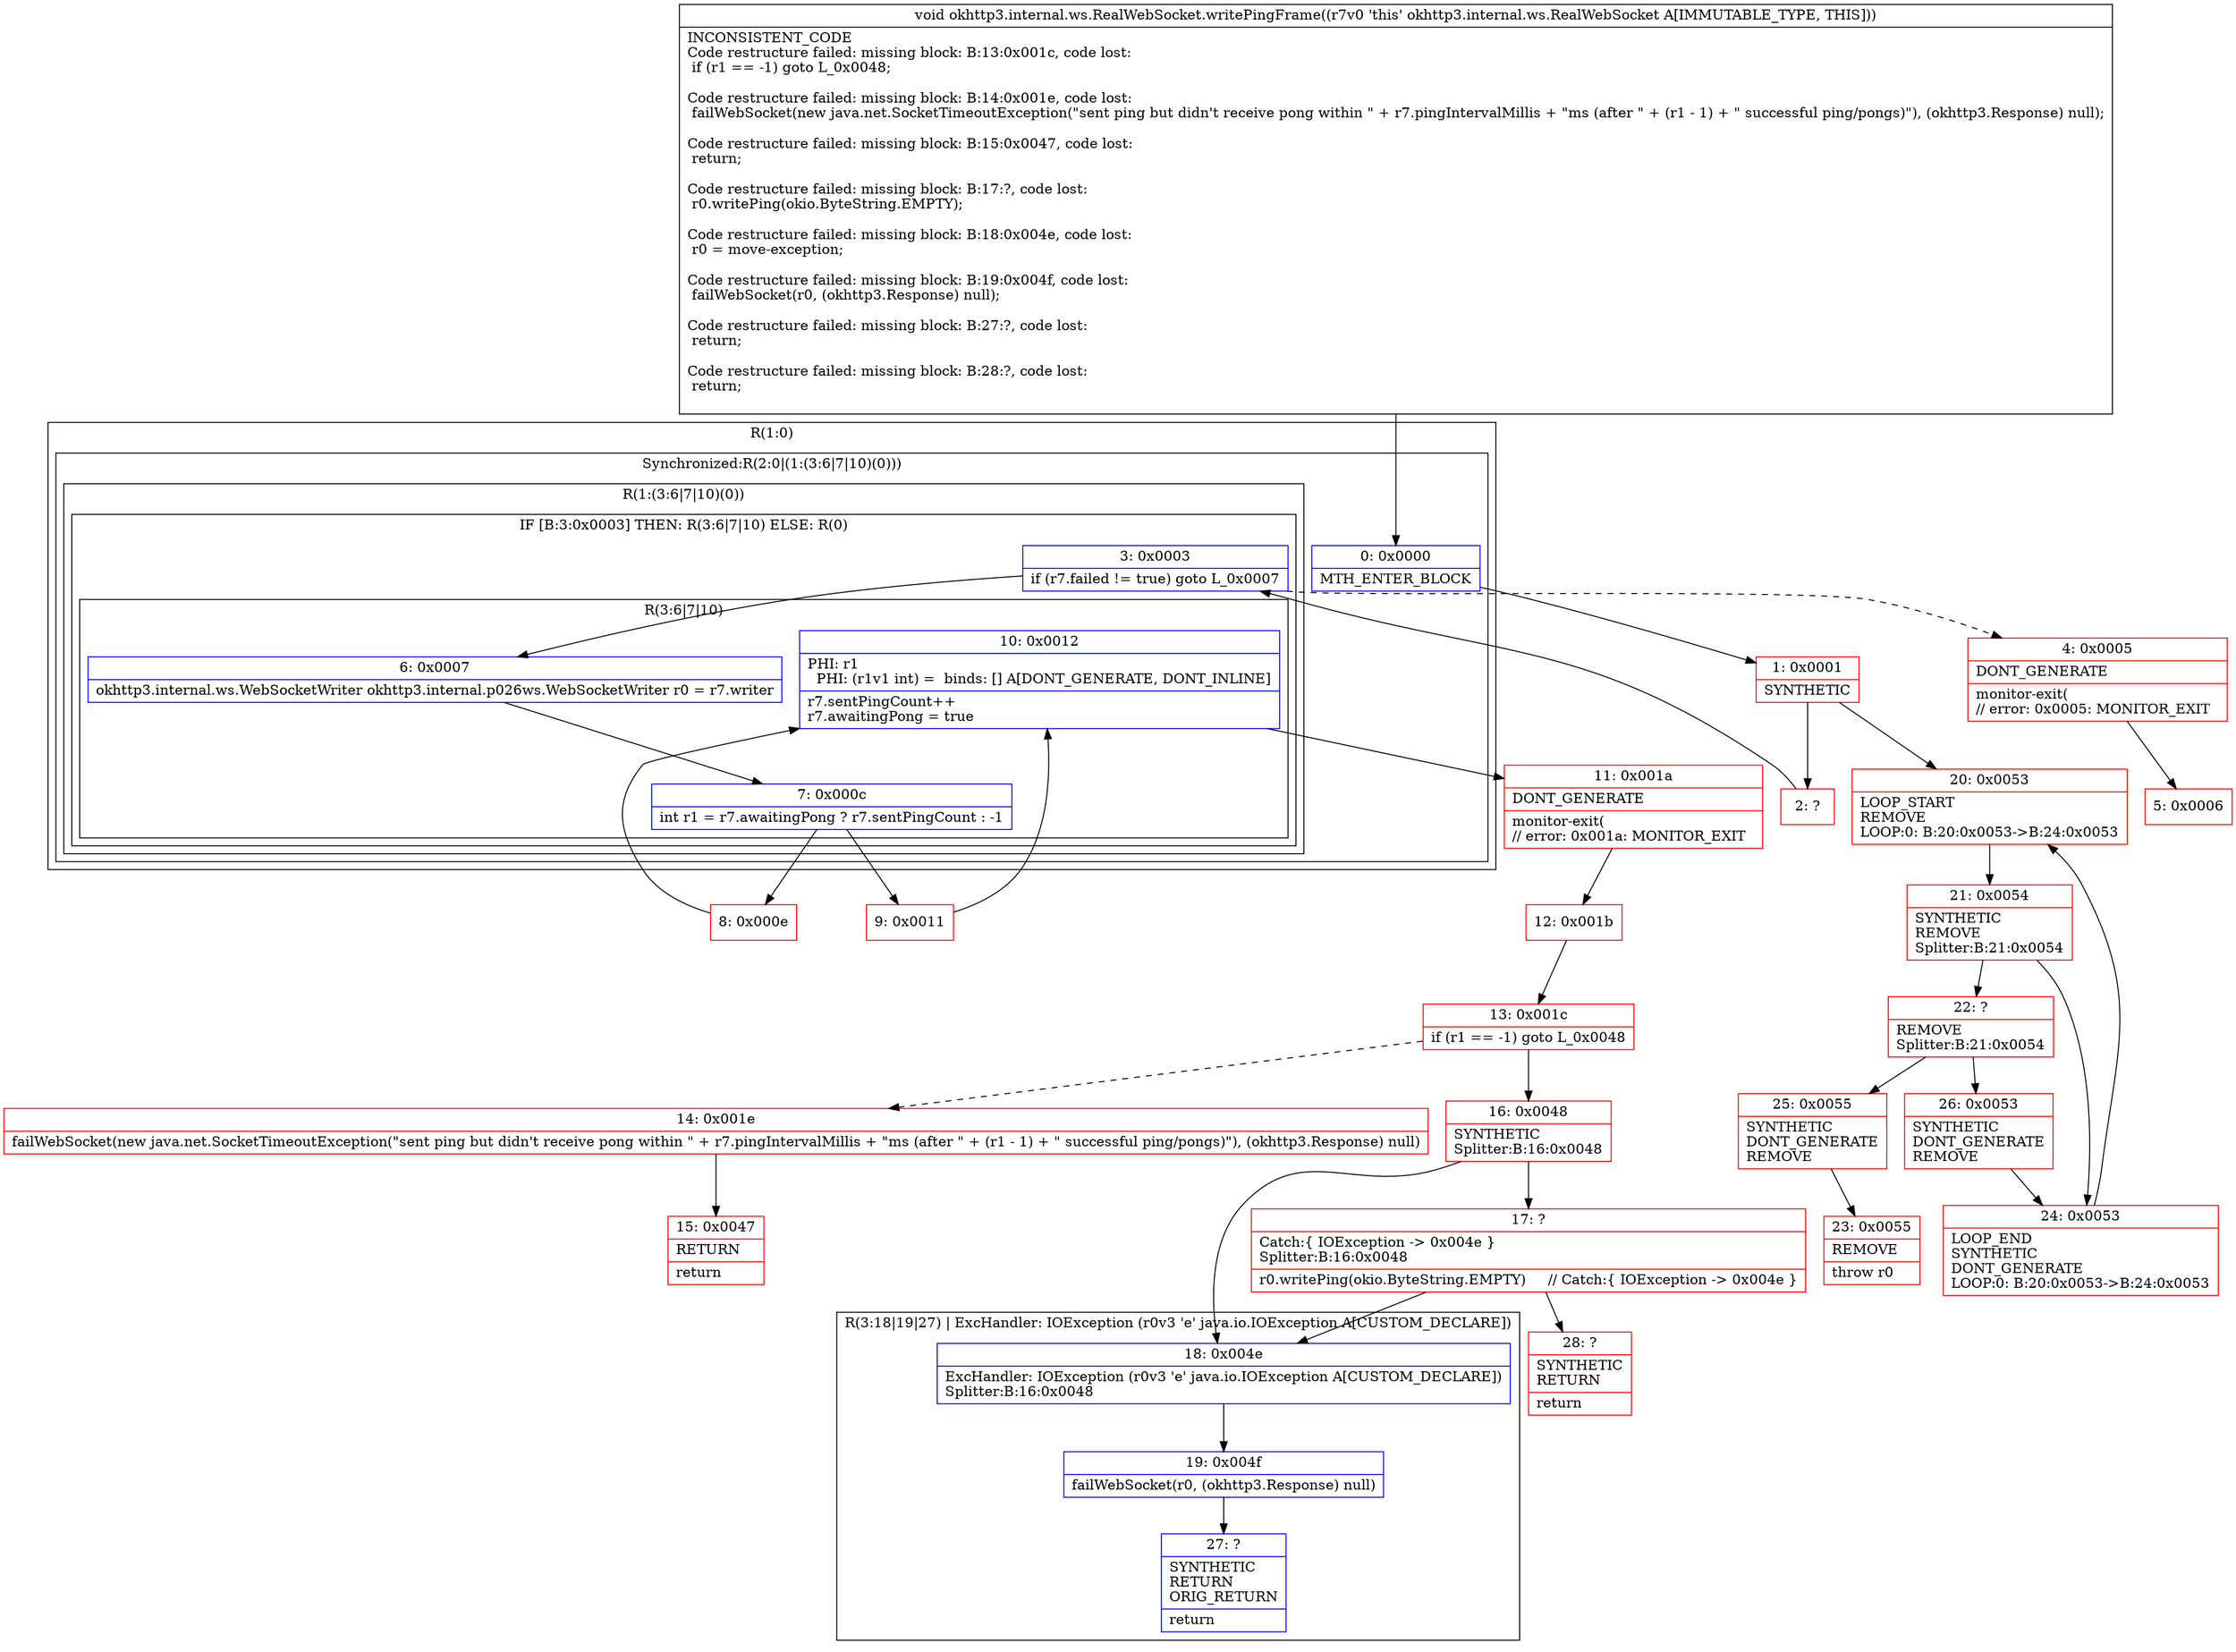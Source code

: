 digraph "CFG forokhttp3.internal.ws.RealWebSocket.writePingFrame()V" {
subgraph cluster_Region_1771046041 {
label = "R(1:0)";
node [shape=record,color=blue];
subgraph cluster_SynchronizedRegion_776444111 {
label = "Synchronized:R(2:0|(1:(3:6|7|10)(0)))";
node [shape=record,color=blue];
Node_0 [shape=record,label="{0\:\ 0x0000|MTH_ENTER_BLOCK\l}"];
subgraph cluster_Region_991401403 {
label = "R(1:(3:6|7|10)(0))";
node [shape=record,color=blue];
subgraph cluster_IfRegion_129233655 {
label = "IF [B:3:0x0003] THEN: R(3:6|7|10) ELSE: R(0)";
node [shape=record,color=blue];
Node_3 [shape=record,label="{3\:\ 0x0003|if (r7.failed != true) goto L_0x0007\l}"];
subgraph cluster_Region_583896864 {
label = "R(3:6|7|10)";
node [shape=record,color=blue];
Node_6 [shape=record,label="{6\:\ 0x0007|okhttp3.internal.ws.WebSocketWriter okhttp3.internal.p026ws.WebSocketWriter r0 = r7.writer\l}"];
Node_7 [shape=record,label="{7\:\ 0x000c|int r1 = r7.awaitingPong ? r7.sentPingCount : \-1\l}"];
Node_10 [shape=record,label="{10\:\ 0x0012|PHI: r1 \l  PHI: (r1v1 int) =  binds: [] A[DONT_GENERATE, DONT_INLINE]\l|r7.sentPingCount++\lr7.awaitingPong = true\l}"];
}
subgraph cluster_Region_1861126740 {
label = "R(0)";
node [shape=record,color=blue];
}
}
}
}
}
subgraph cluster_Region_2088629926 {
label = "R(3:18|19|27) | ExcHandler: IOException (r0v3 'e' java.io.IOException A[CUSTOM_DECLARE])\l";
node [shape=record,color=blue];
Node_18 [shape=record,label="{18\:\ 0x004e|ExcHandler: IOException (r0v3 'e' java.io.IOException A[CUSTOM_DECLARE])\lSplitter:B:16:0x0048\l}"];
Node_19 [shape=record,label="{19\:\ 0x004f|failWebSocket(r0, (okhttp3.Response) null)\l}"];
Node_27 [shape=record,label="{27\:\ ?|SYNTHETIC\lRETURN\lORIG_RETURN\l|return\l}"];
}
Node_1 [shape=record,color=red,label="{1\:\ 0x0001|SYNTHETIC\l}"];
Node_2 [shape=record,color=red,label="{2\:\ ?}"];
Node_4 [shape=record,color=red,label="{4\:\ 0x0005|DONT_GENERATE\l|monitor\-exit(\l\/\/ error: 0x0005: MONITOR_EXIT  \l}"];
Node_5 [shape=record,color=red,label="{5\:\ 0x0006}"];
Node_8 [shape=record,color=red,label="{8\:\ 0x000e}"];
Node_9 [shape=record,color=red,label="{9\:\ 0x0011}"];
Node_11 [shape=record,color=red,label="{11\:\ 0x001a|DONT_GENERATE\l|monitor\-exit(\l\/\/ error: 0x001a: MONITOR_EXIT  \l}"];
Node_12 [shape=record,color=red,label="{12\:\ 0x001b}"];
Node_13 [shape=record,color=red,label="{13\:\ 0x001c|if (r1 == \-1) goto L_0x0048\l}"];
Node_14 [shape=record,color=red,label="{14\:\ 0x001e|failWebSocket(new java.net.SocketTimeoutException(\"sent ping but didn't receive pong within \" + r7.pingIntervalMillis + \"ms (after \" + (r1 \- 1) + \" successful ping\/pongs)\"), (okhttp3.Response) null)\l}"];
Node_15 [shape=record,color=red,label="{15\:\ 0x0047|RETURN\l|return\l}"];
Node_16 [shape=record,color=red,label="{16\:\ 0x0048|SYNTHETIC\lSplitter:B:16:0x0048\l}"];
Node_17 [shape=record,color=red,label="{17\:\ ?|Catch:\{ IOException \-\> 0x004e \}\lSplitter:B:16:0x0048\l|r0.writePing(okio.ByteString.EMPTY)     \/\/ Catch:\{ IOException \-\> 0x004e \}\l}"];
Node_20 [shape=record,color=red,label="{20\:\ 0x0053|LOOP_START\lREMOVE\lLOOP:0: B:20:0x0053\-\>B:24:0x0053\l}"];
Node_21 [shape=record,color=red,label="{21\:\ 0x0054|SYNTHETIC\lREMOVE\lSplitter:B:21:0x0054\l}"];
Node_22 [shape=record,color=red,label="{22\:\ ?|REMOVE\lSplitter:B:21:0x0054\l}"];
Node_23 [shape=record,color=red,label="{23\:\ 0x0055|REMOVE\l|throw r0\l}"];
Node_24 [shape=record,color=red,label="{24\:\ 0x0053|LOOP_END\lSYNTHETIC\lDONT_GENERATE\lLOOP:0: B:20:0x0053\-\>B:24:0x0053\l}"];
Node_25 [shape=record,color=red,label="{25\:\ 0x0055|SYNTHETIC\lDONT_GENERATE\lREMOVE\l}"];
Node_26 [shape=record,color=red,label="{26\:\ 0x0053|SYNTHETIC\lDONT_GENERATE\lREMOVE\l}"];
Node_28 [shape=record,color=red,label="{28\:\ ?|SYNTHETIC\lRETURN\l|return\l}"];
MethodNode[shape=record,label="{void okhttp3.internal.ws.RealWebSocket.writePingFrame((r7v0 'this' okhttp3.internal.ws.RealWebSocket A[IMMUTABLE_TYPE, THIS]))  | INCONSISTENT_CODE\lCode restructure failed: missing block: B:13:0x001c, code lost:\l    if (r1 == \-1) goto L_0x0048;\l\lCode restructure failed: missing block: B:14:0x001e, code lost:\l    failWebSocket(new java.net.SocketTimeoutException(\"sent ping but didn't receive pong within \" + r7.pingIntervalMillis + \"ms (after \" + (r1 \- 1) + \" successful ping\/pongs)\"), (okhttp3.Response) null);\l\lCode restructure failed: missing block: B:15:0x0047, code lost:\l    return;\l\lCode restructure failed: missing block: B:17:?, code lost:\l    r0.writePing(okio.ByteString.EMPTY);\l\lCode restructure failed: missing block: B:18:0x004e, code lost:\l    r0 = move\-exception;\l\lCode restructure failed: missing block: B:19:0x004f, code lost:\l    failWebSocket(r0, (okhttp3.Response) null);\l\lCode restructure failed: missing block: B:27:?, code lost:\l    return;\l\lCode restructure failed: missing block: B:28:?, code lost:\l    return;\l\l}"];
MethodNode -> Node_0;
Node_0 -> Node_1;
Node_3 -> Node_4[style=dashed];
Node_3 -> Node_6;
Node_6 -> Node_7;
Node_7 -> Node_8;
Node_7 -> Node_9;
Node_10 -> Node_11;
Node_18 -> Node_19;
Node_19 -> Node_27;
Node_1 -> Node_2;
Node_1 -> Node_20;
Node_2 -> Node_3;
Node_4 -> Node_5;
Node_8 -> Node_10;
Node_9 -> Node_10;
Node_11 -> Node_12;
Node_12 -> Node_13;
Node_13 -> Node_14[style=dashed];
Node_13 -> Node_16;
Node_14 -> Node_15;
Node_16 -> Node_17;
Node_16 -> Node_18;
Node_17 -> Node_18;
Node_17 -> Node_28;
Node_20 -> Node_21;
Node_21 -> Node_22;
Node_21 -> Node_24;
Node_22 -> Node_25;
Node_22 -> Node_26;
Node_24 -> Node_20;
Node_25 -> Node_23;
Node_26 -> Node_24;
}

